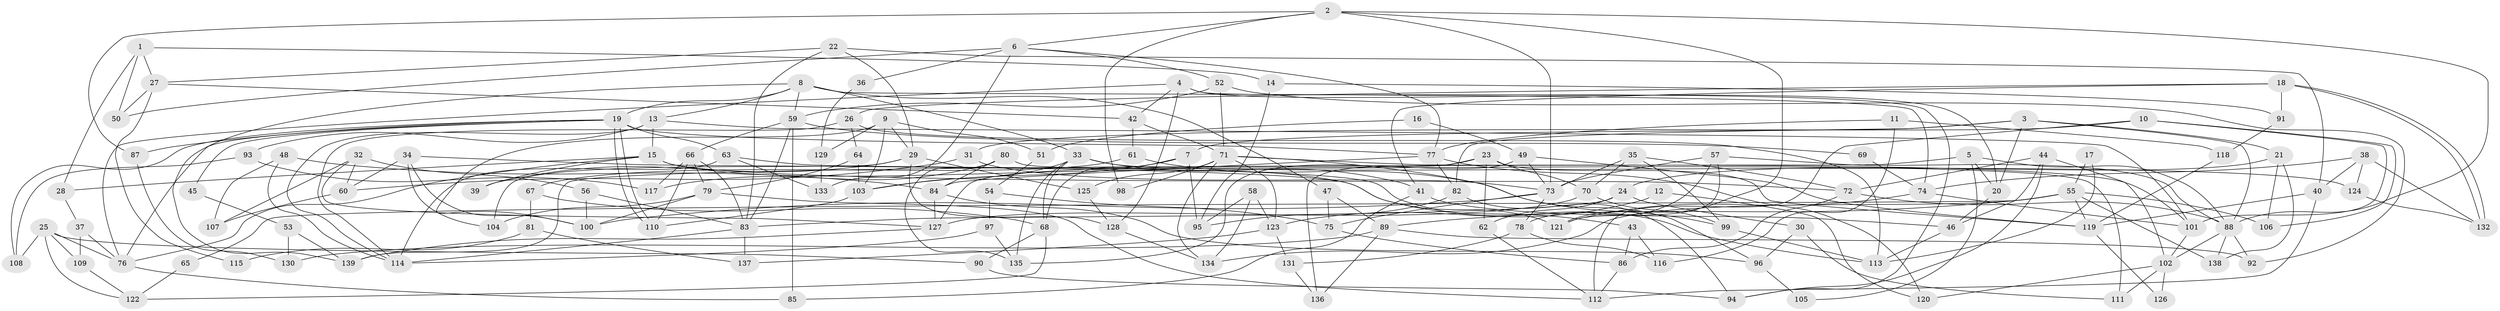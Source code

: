 // Generated by graph-tools (version 1.1) at 2025/11/02/27/25 16:11:20]
// undirected, 139 vertices, 278 edges
graph export_dot {
graph [start="1"]
  node [color=gray90,style=filled];
  1;
  2;
  3;
  4;
  5;
  6;
  7;
  8;
  9;
  10;
  11;
  12;
  13;
  14;
  15;
  16;
  17;
  18;
  19;
  20;
  21;
  22;
  23;
  24;
  25;
  26;
  27;
  28;
  29;
  30;
  31;
  32;
  33;
  34;
  35;
  36;
  37;
  38;
  39;
  40;
  41;
  42;
  43;
  44;
  45;
  46;
  47;
  48;
  49;
  50;
  51;
  52;
  53;
  54;
  55;
  56;
  57;
  58;
  59;
  60;
  61;
  62;
  63;
  64;
  65;
  66;
  67;
  68;
  69;
  70;
  71;
  72;
  73;
  74;
  75;
  76;
  77;
  78;
  79;
  80;
  81;
  82;
  83;
  84;
  85;
  86;
  87;
  88;
  89;
  90;
  91;
  92;
  93;
  94;
  95;
  96;
  97;
  98;
  99;
  100;
  101;
  102;
  103;
  104;
  105;
  106;
  107;
  108;
  109;
  110;
  111;
  112;
  113;
  114;
  115;
  116;
  117;
  118;
  119;
  120;
  121;
  122;
  123;
  124;
  125;
  126;
  127;
  128;
  129;
  130;
  131;
  132;
  133;
  134;
  135;
  136;
  137;
  138;
  139;
  1 -- 14;
  1 -- 27;
  1 -- 28;
  1 -- 50;
  2 -- 88;
  2 -- 121;
  2 -- 6;
  2 -- 73;
  2 -- 87;
  2 -- 98;
  3 -- 88;
  3 -- 21;
  3 -- 7;
  3 -- 20;
  3 -- 82;
  4 -- 20;
  4 -- 94;
  4 -- 42;
  4 -- 76;
  4 -- 128;
  5 -- 88;
  5 -- 20;
  5 -- 105;
  5 -- 139;
  6 -- 52;
  6 -- 36;
  6 -- 50;
  6 -- 77;
  6 -- 133;
  7 -- 68;
  7 -- 95;
  7 -- 103;
  8 -- 19;
  8 -- 74;
  8 -- 13;
  8 -- 33;
  8 -- 47;
  8 -- 59;
  8 -- 139;
  9 -- 100;
  9 -- 29;
  9 -- 51;
  9 -- 103;
  9 -- 129;
  10 -- 106;
  10 -- 101;
  10 -- 31;
  10 -- 112;
  11 -- 116;
  11 -- 77;
  11 -- 118;
  12 -- 120;
  12 -- 123;
  13 -- 15;
  13 -- 93;
  13 -- 101;
  13 -- 114;
  14 -- 91;
  14 -- 95;
  15 -- 76;
  15 -- 72;
  15 -- 28;
  15 -- 39;
  15 -- 121;
  16 -- 51;
  16 -- 49;
  17 -- 55;
  17 -- 113;
  18 -- 132;
  18 -- 132;
  18 -- 41;
  18 -- 26;
  18 -- 91;
  19 -- 110;
  19 -- 110;
  19 -- 76;
  19 -- 45;
  19 -- 63;
  19 -- 77;
  19 -- 87;
  19 -- 108;
  20 -- 46;
  21 -- 24;
  21 -- 138;
  21 -- 106;
  22 -- 27;
  22 -- 83;
  22 -- 29;
  22 -- 40;
  23 -- 70;
  23 -- 127;
  23 -- 62;
  23 -- 119;
  23 -- 136;
  24 -- 62;
  24 -- 83;
  24 -- 30;
  25 -- 76;
  25 -- 108;
  25 -- 90;
  25 -- 109;
  25 -- 122;
  26 -- 64;
  26 -- 113;
  26 -- 114;
  27 -- 42;
  27 -- 50;
  27 -- 115;
  28 -- 37;
  29 -- 104;
  29 -- 39;
  29 -- 125;
  29 -- 128;
  30 -- 96;
  30 -- 111;
  31 -- 73;
  31 -- 60;
  32 -- 56;
  32 -- 60;
  32 -- 107;
  32 -- 127;
  33 -- 103;
  33 -- 41;
  33 -- 68;
  33 -- 124;
  33 -- 135;
  34 -- 60;
  34 -- 100;
  34 -- 43;
  34 -- 104;
  35 -- 99;
  35 -- 72;
  35 -- 70;
  35 -- 73;
  36 -- 129;
  37 -- 109;
  37 -- 76;
  38 -- 40;
  38 -- 132;
  38 -- 74;
  38 -- 124;
  40 -- 119;
  40 -- 112;
  41 -- 85;
  41 -- 46;
  42 -- 71;
  42 -- 61;
  43 -- 86;
  43 -- 116;
  44 -- 102;
  44 -- 46;
  44 -- 72;
  44 -- 94;
  45 -- 53;
  46 -- 113;
  47 -- 89;
  47 -- 75;
  48 -- 84;
  48 -- 114;
  48 -- 107;
  49 -- 73;
  49 -- 119;
  49 -- 135;
  51 -- 54;
  52 -- 59;
  52 -- 71;
  52 -- 92;
  53 -- 139;
  53 -- 130;
  54 -- 75;
  54 -- 97;
  55 -- 89;
  55 -- 134;
  55 -- 65;
  55 -- 106;
  55 -- 119;
  55 -- 138;
  56 -- 83;
  56 -- 100;
  57 -- 73;
  57 -- 121;
  57 -- 78;
  57 -- 88;
  58 -- 134;
  58 -- 95;
  58 -- 123;
  59 -- 66;
  59 -- 69;
  59 -- 83;
  59 -- 85;
  60 -- 107;
  61 -- 99;
  61 -- 67;
  62 -- 112;
  63 -- 114;
  63 -- 113;
  63 -- 133;
  64 -- 103;
  64 -- 79;
  65 -- 122;
  66 -- 83;
  66 -- 110;
  66 -- 79;
  66 -- 117;
  67 -- 68;
  67 -- 81;
  68 -- 90;
  68 -- 122;
  69 -- 74;
  70 -- 127;
  70 -- 99;
  71 -- 125;
  71 -- 101;
  71 -- 96;
  71 -- 98;
  71 -- 123;
  71 -- 134;
  72 -- 86;
  72 -- 88;
  73 -- 75;
  73 -- 78;
  73 -- 100;
  74 -- 101;
  74 -- 121;
  75 -- 86;
  76 -- 85;
  77 -- 82;
  77 -- 84;
  77 -- 120;
  78 -- 116;
  78 -- 131;
  79 -- 112;
  79 -- 100;
  79 -- 104;
  80 -- 84;
  80 -- 135;
  80 -- 111;
  80 -- 117;
  81 -- 137;
  81 -- 115;
  82 -- 94;
  82 -- 95;
  83 -- 114;
  83 -- 137;
  84 -- 127;
  84 -- 96;
  86 -- 112;
  87 -- 130;
  88 -- 92;
  88 -- 102;
  88 -- 138;
  89 -- 136;
  89 -- 92;
  89 -- 130;
  90 -- 94;
  91 -- 118;
  93 -- 117;
  93 -- 108;
  96 -- 105;
  97 -- 135;
  97 -- 114;
  99 -- 113;
  101 -- 102;
  102 -- 111;
  102 -- 120;
  102 -- 126;
  103 -- 110;
  109 -- 122;
  118 -- 119;
  119 -- 126;
  123 -- 131;
  123 -- 137;
  124 -- 132;
  125 -- 128;
  127 -- 139;
  128 -- 134;
  129 -- 133;
  131 -- 136;
}
